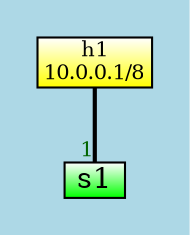strict graph "" {
	graph [bgcolor=lightblue,
		margin=0,
		pad=0.25
	];
	node [label="\N"];
	s1	[fillcolor="green:white",
		gradientangle=90,
		height=0.1,
		margin="0.08,0.02",
		shape=box,
		style=filled,
		width=0.1];
	h1	[fillcolor="yellow:white",
		fontsize=10,
		gradientangle=90,
		height=0.01,
		label="h1
10.0.0.1/8",
		margin="0.04,0.02",
		shape=box,
		style=filled,
		width=0.01];
	h1 -- s1	[fontcolor=darkgreen,
		fontsize=10,
		headlabel=1,
		penwidth=2.0];
}
